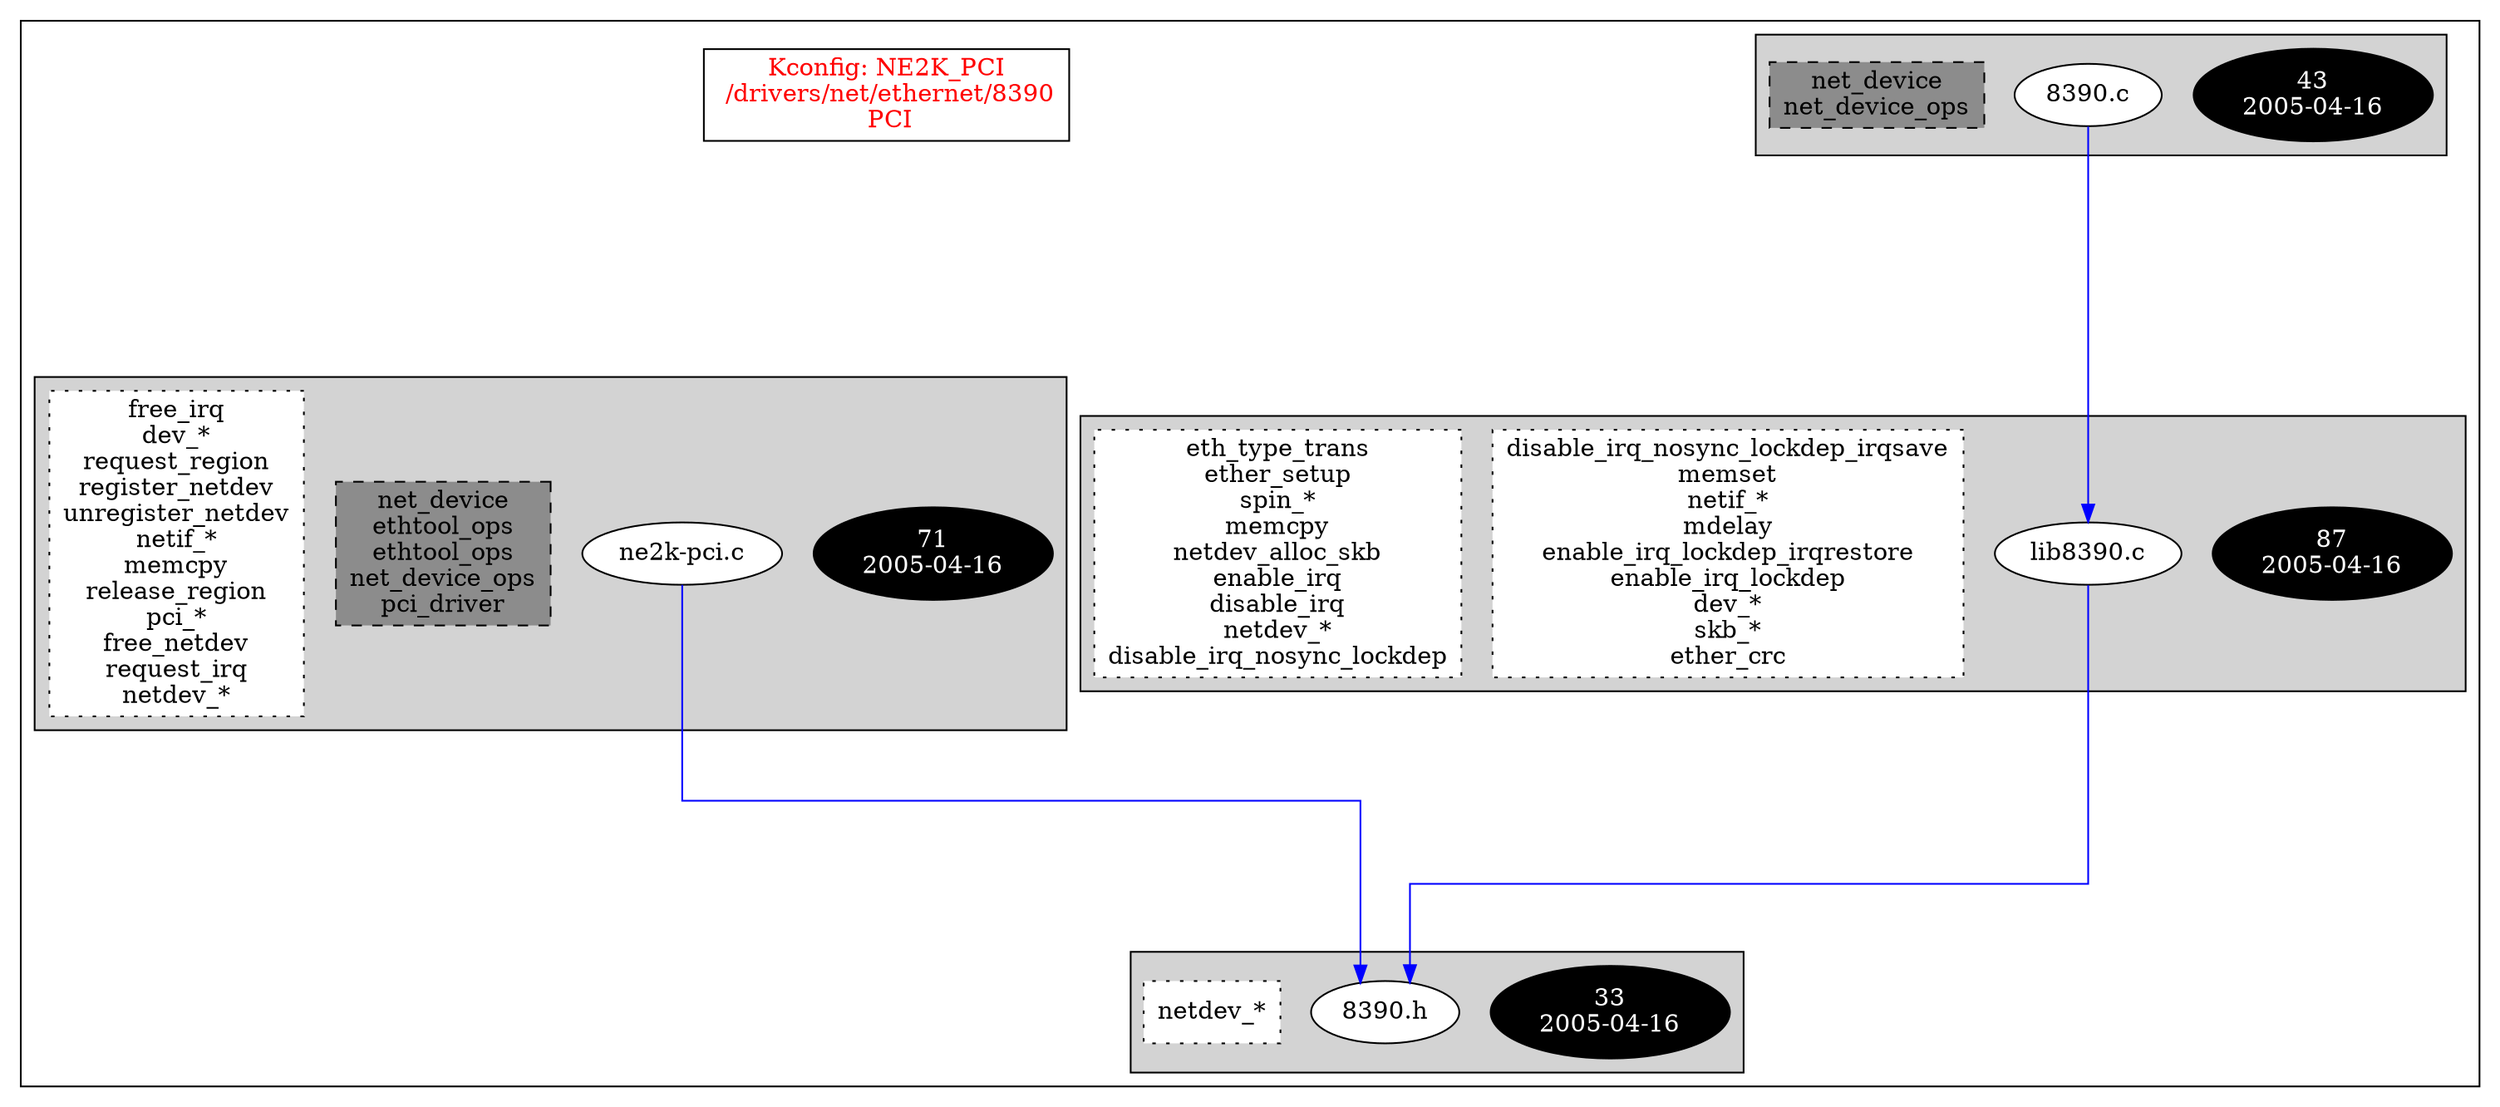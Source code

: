 digraph Driver {
	ranksep=2;
	splines=ortho;
	//Symbol: NE2K_PCI
	subgraph "cluster_NE2K_PCI"{
		subgraph "cluster_8390.h" {
			style=filled
			"commit_8390.h" [style=filled, fillcolor=black, fontcolor=white, label="33\n2005-04-16"];
			"8390.h" [style=filled, fillcolor=white, fontcolor=black, label="8390.h\n"];
			"funccall0-8390.h" [style="filled,dotted" shape=box, fillcolor=white, fontcolor=black, label="netdev_*\n"];
		}
		subgraph "cluster_8390.c" {
			style=filled
			"commit_8390.c" [style=filled, fillcolor=black, fontcolor=white, label="43\n2005-04-16"];
			"8390.c" [style=filled, fillcolor=white, fontcolor=black, label="8390.c\n"];
			"structs-8390.c" [style="filled,dashed" shape=box, fillcolor=grey55, fontcolor=black, label="net_device\nnet_device_ops\n"];
		}
		subgraph "cluster_lib8390.c" {
			style=filled
			"commit_lib8390.c" [style=filled, fillcolor=black, fontcolor=white, label="87\n2005-04-16"];
			"lib8390.c" [style=filled, fillcolor=white, fontcolor=black, label="lib8390.c\n"];
			"funccall2-lib8390.c" [style="filled,dotted" shape=box, fillcolor=white, fontcolor=black, label="disable_irq_nosync_lockdep_irqsave\nmemset\nnetif_*\nmdelay\nenable_irq_lockdep_irqrestore\nenable_irq_lockdep\ndev_*\nskb_*\nether_crc\n"];
			"funccall1-lib8390.c" [style="filled,dotted" shape=box, fillcolor=white, fontcolor=black, label="eth_type_trans\nether_setup\nspin_*\nmemcpy\nnetdev_alloc_skb\nenable_irq\ndisable_irq\nnetdev_*\ndisable_irq_nosync_lockdep\n"];
		}
		subgraph "cluster_ne2k-pci.c" {
			style=filled
			"commit_ne2k-pci.c" [style=filled, fillcolor=black, fontcolor=white, label="71\n2005-04-16"];
			"ne2k-pci.c" [style=filled, fillcolor=white, fontcolor=black, label="ne2k-pci.c\n"];
			"structs-ne2k-pci.c" [style="filled,dashed" shape=box, fillcolor=grey55, fontcolor=black, label="net_device\nethtool_ops\nethtool_ops\nnet_device_ops\npci_driver\n"];
			"funccall0-ne2k-pci.c" [style="filled,dotted" shape=box, fillcolor=white, fontcolor=black, label="free_irq\ndev_*\nrequest_region\nregister_netdev\nunregister_netdev\nnetif_*\nmemcpy\nrelease_region\npci_*\nfree_netdev\nrequest_irq\nnetdev_*\n"];
		}
		"K:NE2K_PCI" [label="Kconfig: NE2K_PCI\n /drivers/net/ethernet/8390\n  PCI ", shape=box, fontcolor=red];
	}
"8390.c" -> "lib8390.c"[color=blue];
"lib8390.c" -> "8390.h"[color=blue];
"ne2k-pci.c" -> "8390.h"[color=blue];
}
